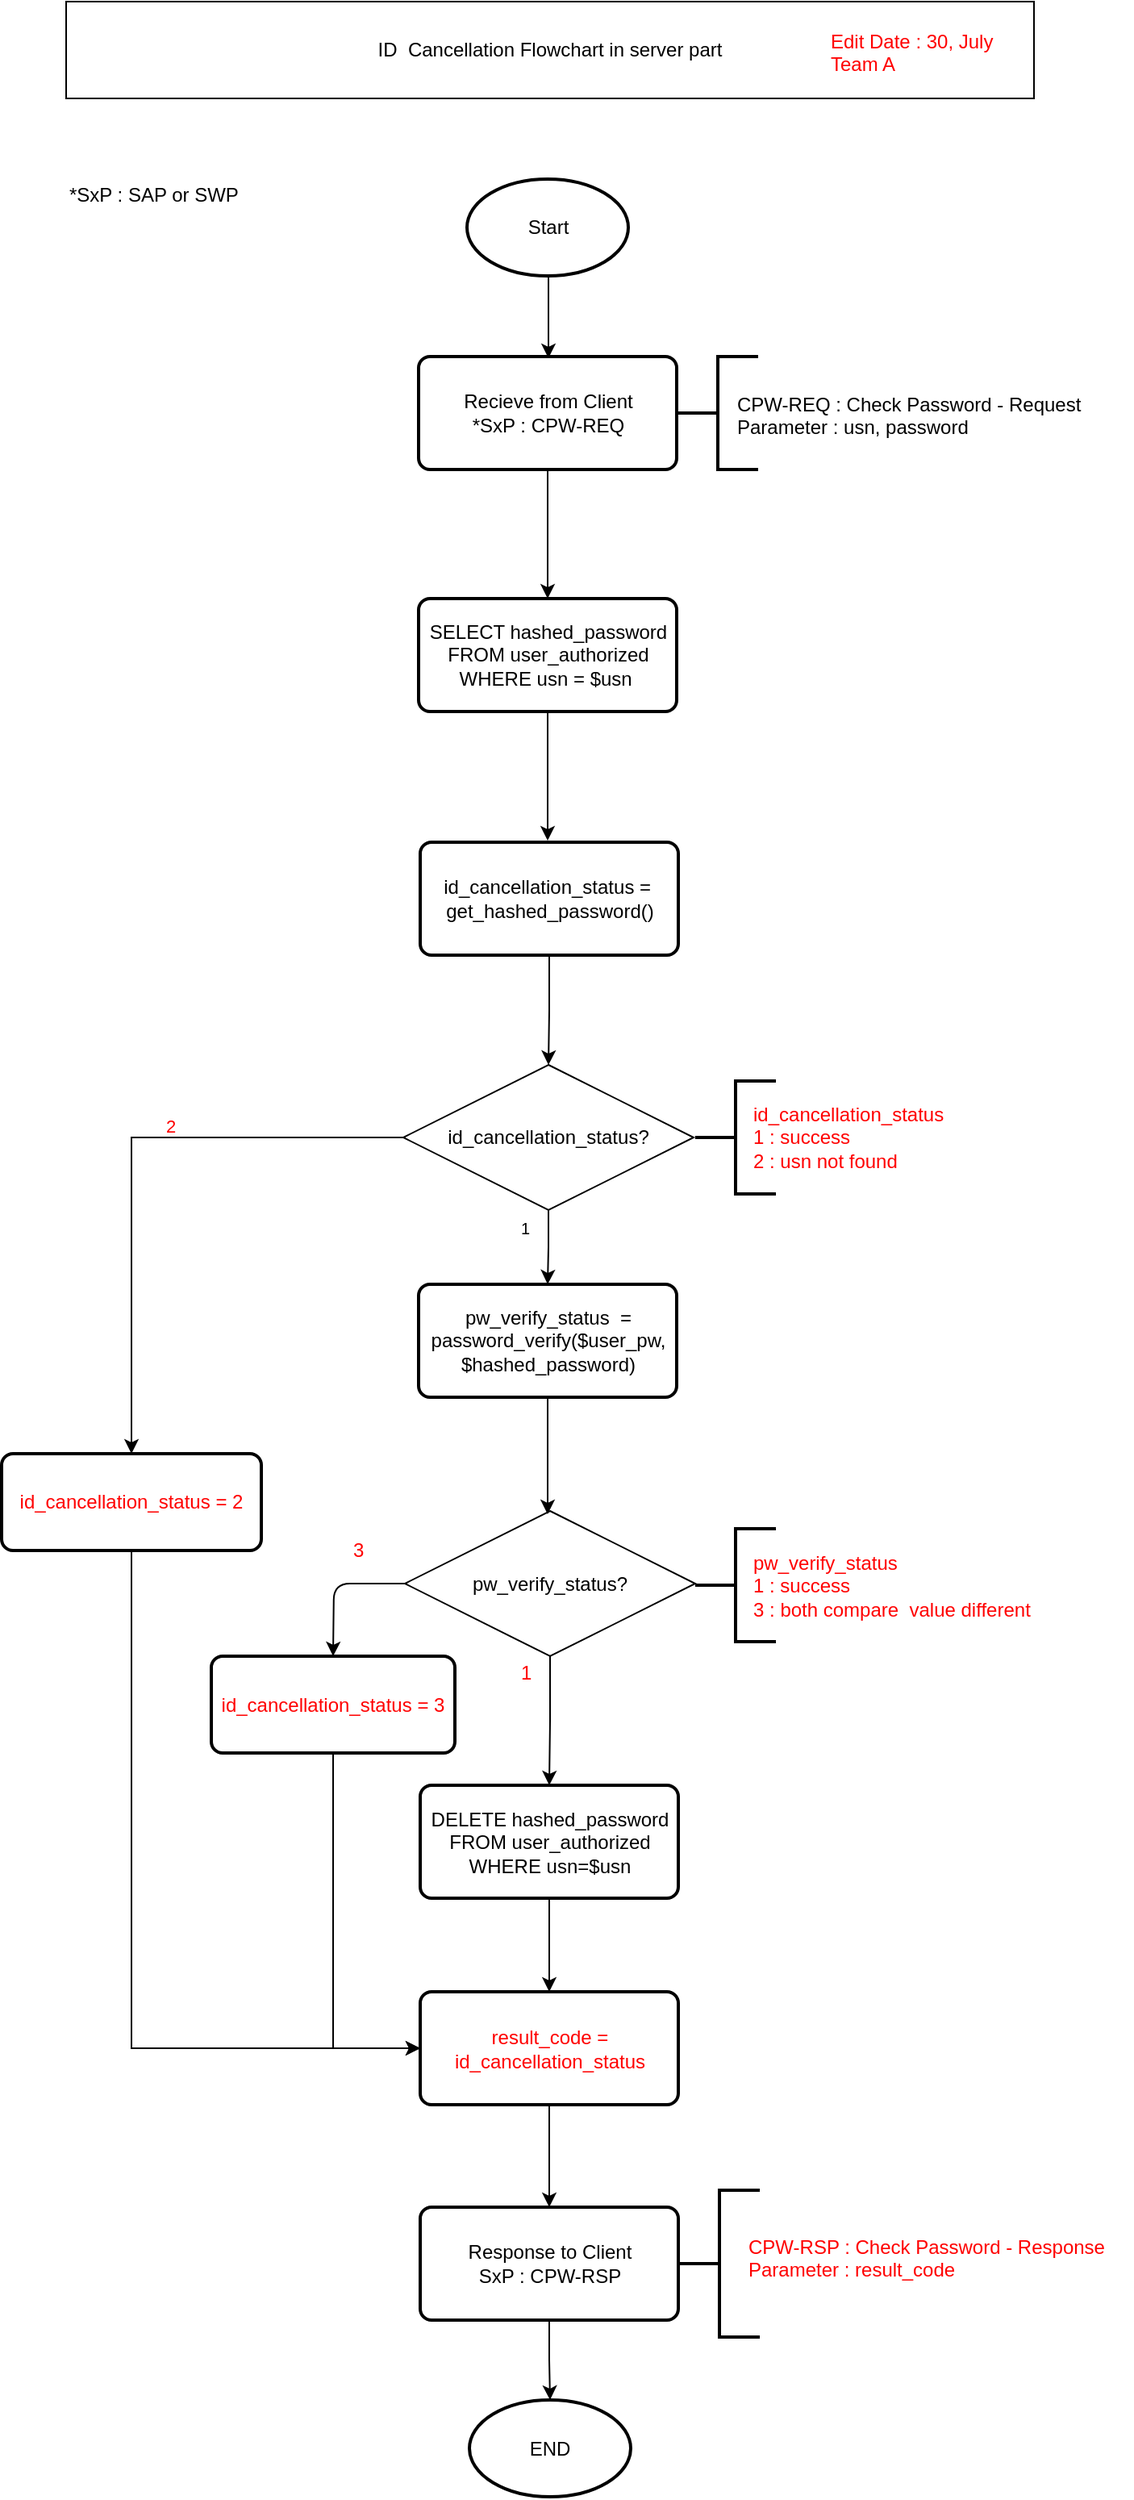 <mxfile version="11.0.9" type="google"><diagram id="27DbzR3gRpaE9qTjMfZY" name="Page-1"><mxGraphModel dx="1038" dy="550" grid="1" gridSize="10" guides="1" tooltips="1" connect="1" arrows="1" fold="1" page="1" pageScale="1" pageWidth="827" pageHeight="1169" math="0" shadow="0"><root><mxCell id="0"/><mxCell id="1" parent="0"/><mxCell id="guuP9eAQqFarFkEGbz5X-1" style="edgeStyle=orthogonalEdgeStyle;rounded=0;orthogonalLoop=1;jettySize=auto;html=1;exitX=0.5;exitY=1;exitDx=0;exitDy=0;entryX=0.5;entryY=0;entryDx=0;entryDy=0;fontColor=#000000;" parent="1" edge="1"><mxGeometry relative="1" as="geometry"><mxPoint x="419" y="241" as="targetPoint"/><mxPoint x="419" y="190" as="sourcePoint"/></mxGeometry></mxCell><mxCell id="guuP9eAQqFarFkEGbz5X-2" value="ID&amp;nbsp; Cancellation Flowchart in server part" style="rounded=0;whiteSpace=wrap;html=1;" parent="1" vertex="1"><mxGeometry x="120" y="20" width="600" height="60" as="geometry"/></mxCell><mxCell id="guuP9eAQqFarFkEGbz5X-3" value="Start" style="strokeWidth=2;html=1;shape=mxgraph.flowchart.start_1;whiteSpace=wrap;fontColor=#000000;" parent="1" vertex="1"><mxGeometry x="368.5" y="130" width="100" height="60" as="geometry"/></mxCell><mxCell id="guuP9eAQqFarFkEGbz5X-11" value="" style="edgeStyle=orthogonalEdgeStyle;rounded=0;orthogonalLoop=1;jettySize=auto;html=1;fontColor=#000000;" parent="1" source="guuP9eAQqFarFkEGbz5X-5" target="guuP9eAQqFarFkEGbz5X-10" edge="1"><mxGeometry relative="1" as="geometry"/></mxCell><mxCell id="guuP9eAQqFarFkEGbz5X-5" value="&lt;font&gt;Recieve from Client&lt;br&gt;*SxP : CPW-REQ&lt;/font&gt;" style="rounded=1;whiteSpace=wrap;html=1;absoluteArcSize=1;arcSize=14;strokeWidth=2;strokeColor=#000000;fontColor=#000000;" parent="1" vertex="1"><mxGeometry x="338.5" y="240" width="160" height="70" as="geometry"/></mxCell><mxCell id="DixWCEOB0m3cia5ubkEX-25" value="" style="edgeStyle=orthogonalEdgeStyle;rounded=0;orthogonalLoop=1;jettySize=auto;html=1;fontSize=12;fontColor=#FF0000;" parent="1" source="guuP9eAQqFarFkEGbz5X-10" edge="1"><mxGeometry relative="1" as="geometry"><mxPoint x="418.5" y="540" as="targetPoint"/></mxGeometry></mxCell><mxCell id="guuP9eAQqFarFkEGbz5X-10" value="&lt;font&gt;SELECT hashed_password FROM user_authorized&lt;br&gt;WHERE usn = $usn&amp;nbsp;&lt;/font&gt;" style="rounded=1;whiteSpace=wrap;html=1;absoluteArcSize=1;arcSize=14;strokeWidth=2;strokeColor=#000000;fontColor=#000000;" parent="1" vertex="1"><mxGeometry x="338.5" y="390" width="160" height="70" as="geometry"/></mxCell><mxCell id="guuP9eAQqFarFkEGbz5X-8" value="END" style="strokeWidth=2;html=1;shape=mxgraph.flowchart.start_1;whiteSpace=wrap;fontColor=#000000;" parent="1" vertex="1"><mxGeometry x="370" y="1506.5" width="100" height="60" as="geometry"/></mxCell><mxCell id="guuP9eAQqFarFkEGbz5X-16" value="" style="edgeStyle=orthogonalEdgeStyle;rounded=0;orthogonalLoop=1;jettySize=auto;html=1;entryX=0.5;entryY=0;entryDx=0;entryDy=0;fontColor=#000000;" parent="1" source="guuP9eAQqFarFkEGbz5X-9" target="guuP9eAQqFarFkEGbz5X-17" edge="1"><mxGeometry relative="1" as="geometry"><mxPoint x="419.5" y="1135.5" as="targetPoint"/></mxGeometry></mxCell><mxCell id="guuP9eAQqFarFkEGbz5X-9" value="pw_verify_status?" style="rhombus;whiteSpace=wrap;html=1;fontColor=#000000;" parent="1" vertex="1"><mxGeometry x="330" y="955.5" width="180" height="90" as="geometry"/></mxCell><mxCell id="8eoqN64F7hgRkMrPOi_n-10" style="edgeStyle=orthogonalEdgeStyle;rounded=0;orthogonalLoop=1;jettySize=auto;html=1;entryX=0.5;entryY=0;entryDx=0;entryDy=0;fontSize=11;fontColor=#FF0000;" parent="1" source="guuP9eAQqFarFkEGbz5X-17" target="8eoqN64F7hgRkMrPOi_n-9" edge="1"><mxGeometry relative="1" as="geometry"/></mxCell><mxCell id="guuP9eAQqFarFkEGbz5X-17" value="&lt;font&gt;DELETE hashed_password&lt;br&gt;FROM user_authorized&lt;br&gt;WHERE usn=$usn&lt;/font&gt;" style="rounded=1;whiteSpace=wrap;html=1;absoluteArcSize=1;arcSize=14;strokeWidth=2;strokeColor=#000000;fontColor=#000000;" parent="1" vertex="1"><mxGeometry x="339.5" y="1125.5" width="160" height="70" as="geometry"/></mxCell><mxCell id="dIJv_AfAWyRWBr0nrVz6-1" value="" style="strokeWidth=2;html=1;shape=mxgraph.flowchart.annotation_2;align=left;pointerEvents=1;fontColor=#000000;" parent="1" vertex="1"><mxGeometry x="499" y="240" width="50" height="70" as="geometry"/></mxCell><mxCell id="dIJv_AfAWyRWBr0nrVz6-2" value="&lt;font&gt;CPW-REQ : Check Password - Request&lt;br&gt;Parameter : usn, password&lt;/font&gt;" style="text;html=1;resizable=0;points=[];autosize=1;align=left;verticalAlign=top;spacingTop=-4;fontColor=#000000;" parent="1" vertex="1"><mxGeometry x="534" y="260" width="230" height="30" as="geometry"/></mxCell><mxCell id="YTQD-0dQYMNFI97bQMDb-10" value="" style="edgeStyle=orthogonalEdgeStyle;rounded=0;orthogonalLoop=1;jettySize=auto;html=1;fontColor=#000000;" parent="1" source="YTQD-0dQYMNFI97bQMDb-6" target="guuP9eAQqFarFkEGbz5X-8" edge="1"><mxGeometry relative="1" as="geometry"/></mxCell><mxCell id="YTQD-0dQYMNFI97bQMDb-6" value="&lt;font&gt;Response to Client&lt;br&gt;SxP : CPW-RSP&lt;/font&gt;" style="rounded=1;whiteSpace=wrap;html=1;absoluteArcSize=1;arcSize=14;strokeWidth=2;strokeColor=#000000;fontColor=#000000;" parent="1" vertex="1"><mxGeometry x="339.5" y="1387" width="160" height="70" as="geometry"/></mxCell><mxCell id="YTQD-0dQYMNFI97bQMDb-11" value="" style="strokeWidth=2;html=1;shape=mxgraph.flowchart.annotation_2;align=left;pointerEvents=1;fontColor=#000000;" parent="1" vertex="1"><mxGeometry x="500" y="1376.5" width="50" height="91" as="geometry"/></mxCell><mxCell id="YTQD-0dQYMNFI97bQMDb-12" value="&lt;font&gt;&lt;br&gt;&lt;/font&gt;" style="text;html=1;resizable=0;points=[];autosize=1;align=left;verticalAlign=top;spacingTop=-4;fontColor=#000000;" parent="1" vertex="1"><mxGeometry x="541" y="1366.5" width="20" height="20" as="geometry"/></mxCell><mxCell id="l968Iv9pJLb-1arHZp7L-1" value="*SxP : SAP or SWP" style="text;html=1;resizable=0;points=[];autosize=1;align=left;verticalAlign=top;spacingTop=-4;" parent="1" vertex="1"><mxGeometry x="120" y="130" width="120" height="20" as="geometry"/></mxCell><mxCell id="l968Iv9pJLb-1arHZp7L-2" value="Edit Date : 30, July&lt;br&gt;Team A" style="text;html=1;resizable=0;points=[];autosize=1;align=left;verticalAlign=top;spacingTop=-4;fontColor=#FF0000;" parent="1" vertex="1"><mxGeometry x="592" y="35" width="120" height="30" as="geometry"/></mxCell><mxCell id="hyFC9TaOhD4-ynlXcJ9j-3" value="&lt;font&gt;CPW-RSP : Check Password - Response&lt;br&gt;Parameter :&amp;nbsp;&lt;/font&gt;&lt;span style=&quot;text-align: center ; white-space: normal&quot;&gt;result_code&lt;/span&gt;" style="text;html=1;resizable=0;points=[];autosize=1;align=left;verticalAlign=top;spacingTop=-4;fontColor=#FF0000;" parent="1" vertex="1"><mxGeometry x="541" y="1402" width="240" height="30" as="geometry"/></mxCell><mxCell id="8eoqN64F7hgRkMrPOi_n-13" style="edgeStyle=orthogonalEdgeStyle;rounded=0;orthogonalLoop=1;jettySize=auto;html=1;entryX=0;entryY=0.5;entryDx=0;entryDy=0;fontSize=11;fontColor=#FF0000;exitX=0.5;exitY=1;exitDx=0;exitDy=0;" parent="1" source="6tq-ACshTPej0Hx_TgTu-3" target="8eoqN64F7hgRkMrPOi_n-9" edge="1"><mxGeometry relative="1" as="geometry"/></mxCell><mxCell id="6tq-ACshTPej0Hx_TgTu-3" value="id_cancellation_status = 2" style="rounded=1;whiteSpace=wrap;html=1;absoluteArcSize=1;arcSize=14;strokeWidth=2;strokeColor=#000000;fontColor=#FF0000;" parent="1" vertex="1"><mxGeometry x="80" y="920" width="161" height="60" as="geometry"/></mxCell><mxCell id="8eoqN64F7hgRkMrPOi_n-12" style="edgeStyle=orthogonalEdgeStyle;rounded=0;orthogonalLoop=1;jettySize=auto;html=1;entryX=0;entryY=0.5;entryDx=0;entryDy=0;fontSize=11;fontColor=#FF0000;" parent="1" source="6tq-ACshTPej0Hx_TgTu-4" target="8eoqN64F7hgRkMrPOi_n-9" edge="1"><mxGeometry relative="1" as="geometry"/></mxCell><mxCell id="6tq-ACshTPej0Hx_TgTu-4" value="id_cancellation_status = 3" style="rounded=1;whiteSpace=wrap;html=1;absoluteArcSize=1;arcSize=14;strokeWidth=2;strokeColor=#000000;fontColor=#FF0000;" parent="1" vertex="1"><mxGeometry x="210" y="1045.5" width="151" height="60" as="geometry"/></mxCell><mxCell id="DixWCEOB0m3cia5ubkEX-4" value="1" style="text;html=1;resizable=0;points=[];autosize=1;align=left;verticalAlign=top;spacingTop=-4;fontSize=12;fontColor=#FF0000;" parent="1" vertex="1"><mxGeometry x="400" y="1045.5" width="20" height="10" as="geometry"/></mxCell><mxCell id="DixWCEOB0m3cia5ubkEX-7" value="3" style="text;html=1;resizable=0;points=[];autosize=1;align=left;verticalAlign=top;spacingTop=-4;fontSize=12;fontColor=#FF0000;" parent="1" vertex="1"><mxGeometry x="295.5" y="969.5" width="20" height="20" as="geometry"/></mxCell><mxCell id="8eoqN64F7hgRkMrPOi_n-5" style="edgeStyle=orthogonalEdgeStyle;rounded=0;orthogonalLoop=1;jettySize=auto;html=1;entryX=0.5;entryY=0;entryDx=0;entryDy=0;fontSize=11;fontColor=#FF0000;" parent="1" source="8eoqN64F7hgRkMrPOi_n-1" target="6tq-ACshTPej0Hx_TgTu-3" edge="1"><mxGeometry relative="1" as="geometry"/></mxCell><mxCell id="c2F38YNZ6IOW0kGesP6r-8" value="" style="edgeStyle=orthogonalEdgeStyle;rounded=0;orthogonalLoop=1;jettySize=auto;html=1;fontSize=10;fontColor=#000000;" parent="1" source="8eoqN64F7hgRkMrPOi_n-1" target="c2F38YNZ6IOW0kGesP6r-7" edge="1"><mxGeometry relative="1" as="geometry"/></mxCell><mxCell id="8eoqN64F7hgRkMrPOi_n-1" value="id_cancellation_status?" style="rhombus;whiteSpace=wrap;html=1;fontColor=#000000;" parent="1" vertex="1"><mxGeometry x="329" y="679" width="180" height="90" as="geometry"/></mxCell><mxCell id="8eoqN64F7hgRkMrPOi_n-2" value="" style="strokeWidth=2;html=1;shape=mxgraph.flowchart.annotation_2;align=left;pointerEvents=1;fontColor=#000000;" parent="1" vertex="1"><mxGeometry x="510" y="689" width="50" height="70" as="geometry"/></mxCell><mxCell id="8eoqN64F7hgRkMrPOi_n-3" value="&lt;span style=&quot;text-align: center&quot;&gt;id_cancellation_status&lt;br&gt;1 : success&lt;br&gt;&lt;/span&gt;&lt;span style=&quot;white-space: nowrap&quot;&gt;2 : usn&amp;nbsp;&lt;/span&gt;&lt;span style=&quot;text-align: center&quot;&gt;not found&lt;/span&gt;" style="text;html=1;strokeColor=none;fillColor=none;align=left;verticalAlign=middle;whiteSpace=wrap;rounded=0;fontSize=12;fontColor=#FF0000;" parent="1" vertex="1"><mxGeometry x="544" y="692" width="201" height="64" as="geometry"/></mxCell><mxCell id="8eoqN64F7hgRkMrPOi_n-6" value="2" style="text;html=1;resizable=0;points=[];autosize=1;align=left;verticalAlign=top;spacingTop=-4;fontSize=11;fontColor=#FF0000;" parent="1" vertex="1"><mxGeometry x="180" y="708" width="20" height="10" as="geometry"/></mxCell><mxCell id="8eoqN64F7hgRkMrPOi_n-11" style="edgeStyle=orthogonalEdgeStyle;rounded=0;orthogonalLoop=1;jettySize=auto;html=1;entryX=0.5;entryY=0;entryDx=0;entryDy=0;fontSize=11;fontColor=#FF0000;" parent="1" source="8eoqN64F7hgRkMrPOi_n-9" target="YTQD-0dQYMNFI97bQMDb-6" edge="1"><mxGeometry relative="1" as="geometry"/></mxCell><mxCell id="8eoqN64F7hgRkMrPOi_n-9" value="result_code = id_cancellation_status" style="rounded=1;whiteSpace=wrap;html=1;absoluteArcSize=1;arcSize=14;strokeWidth=2;strokeColor=#000000;fontColor=#FF0000;" parent="1" vertex="1"><mxGeometry x="339.5" y="1253.5" width="160" height="70" as="geometry"/></mxCell><mxCell id="c2F38YNZ6IOW0kGesP6r-2" value="" style="edgeStyle=orthogonalEdgeStyle;rounded=0;orthogonalLoop=1;jettySize=auto;html=1;fontSize=10;fontColor=#000000;" parent="1" source="c2F38YNZ6IOW0kGesP6r-1" target="8eoqN64F7hgRkMrPOi_n-1" edge="1"><mxGeometry relative="1" as="geometry"/></mxCell><mxCell id="c2F38YNZ6IOW0kGesP6r-1" value="&lt;span style=&quot;white-space: normal&quot;&gt;id_cancellation_status =&amp;nbsp;&lt;br&gt;get_hashed_password()&lt;br&gt;&lt;/span&gt;" style="rounded=1;whiteSpace=wrap;html=1;absoluteArcSize=1;arcSize=14;strokeWidth=2;strokeColor=#000000;fontColor=#000000;" parent="1" vertex="1"><mxGeometry x="339.5" y="541" width="160" height="70" as="geometry"/></mxCell><mxCell id="c2F38YNZ6IOW0kGesP6r-3" value="1" style="text;html=1;resizable=0;points=[];autosize=1;align=left;verticalAlign=top;spacingTop=-4;fontSize=10;fontColor=#000000;" parent="1" vertex="1"><mxGeometry x="400" y="772" width="20" height="10" as="geometry"/></mxCell><mxCell id="c2F38YNZ6IOW0kGesP6r-4" value="" style="strokeWidth=2;html=1;shape=mxgraph.flowchart.annotation_2;align=left;pointerEvents=1;fontColor=#000000;" parent="1" vertex="1"><mxGeometry x="510" y="966.5" width="50" height="70" as="geometry"/></mxCell><mxCell id="c2F38YNZ6IOW0kGesP6r-5" value="&lt;span style=&quot;text-align: center&quot;&gt;pw_verify_status&lt;br&gt;1 : success&lt;br&gt;&lt;/span&gt;&lt;span style=&quot;white-space: nowrap&quot;&gt;3 :&amp;nbsp;&lt;/span&gt;both compare&amp;nbsp; value different" style="text;html=1;strokeColor=none;fillColor=none;align=left;verticalAlign=middle;whiteSpace=wrap;rounded=0;fontSize=12;fontColor=#FF0000;" parent="1" vertex="1"><mxGeometry x="544" y="969.5" width="201" height="64" as="geometry"/></mxCell><mxCell id="c2F38YNZ6IOW0kGesP6r-13" value="" style="edgeStyle=orthogonalEdgeStyle;rounded=0;orthogonalLoop=1;jettySize=auto;html=1;fontSize=10;fontColor=#000000;" parent="1" source="c2F38YNZ6IOW0kGesP6r-7" edge="1"><mxGeometry relative="1" as="geometry"><mxPoint x="418.5" y="957.5" as="targetPoint"/></mxGeometry></mxCell><mxCell id="c2F38YNZ6IOW0kGesP6r-7" value="pw_verify_status&amp;nbsp; =&lt;br&gt;password_verify($user_pw, $hashed_password)" style="rounded=1;whiteSpace=wrap;html=1;absoluteArcSize=1;arcSize=14;strokeWidth=2;strokeColor=#000000;fontColor=#000000;" parent="1" vertex="1"><mxGeometry x="338.5" y="815" width="160" height="70" as="geometry"/></mxCell><mxCell id="c2F38YNZ6IOW0kGesP6r-16" value="" style="endArrow=classic;html=1;fontSize=10;fontColor=#000000;exitX=0;exitY=0.5;exitDx=0;exitDy=0;entryX=0.5;entryY=0;entryDx=0;entryDy=0;" parent="1" source="guuP9eAQqFarFkEGbz5X-9" target="6tq-ACshTPej0Hx_TgTu-4" edge="1"><mxGeometry width="50" height="50" relative="1" as="geometry"><mxPoint x="265" y="848" as="sourcePoint"/><mxPoint x="315" y="798" as="targetPoint"/><Array as="points"><mxPoint x="286" y="1000.5"/></Array></mxGeometry></mxCell></root></mxGraphModel></diagram></mxfile>